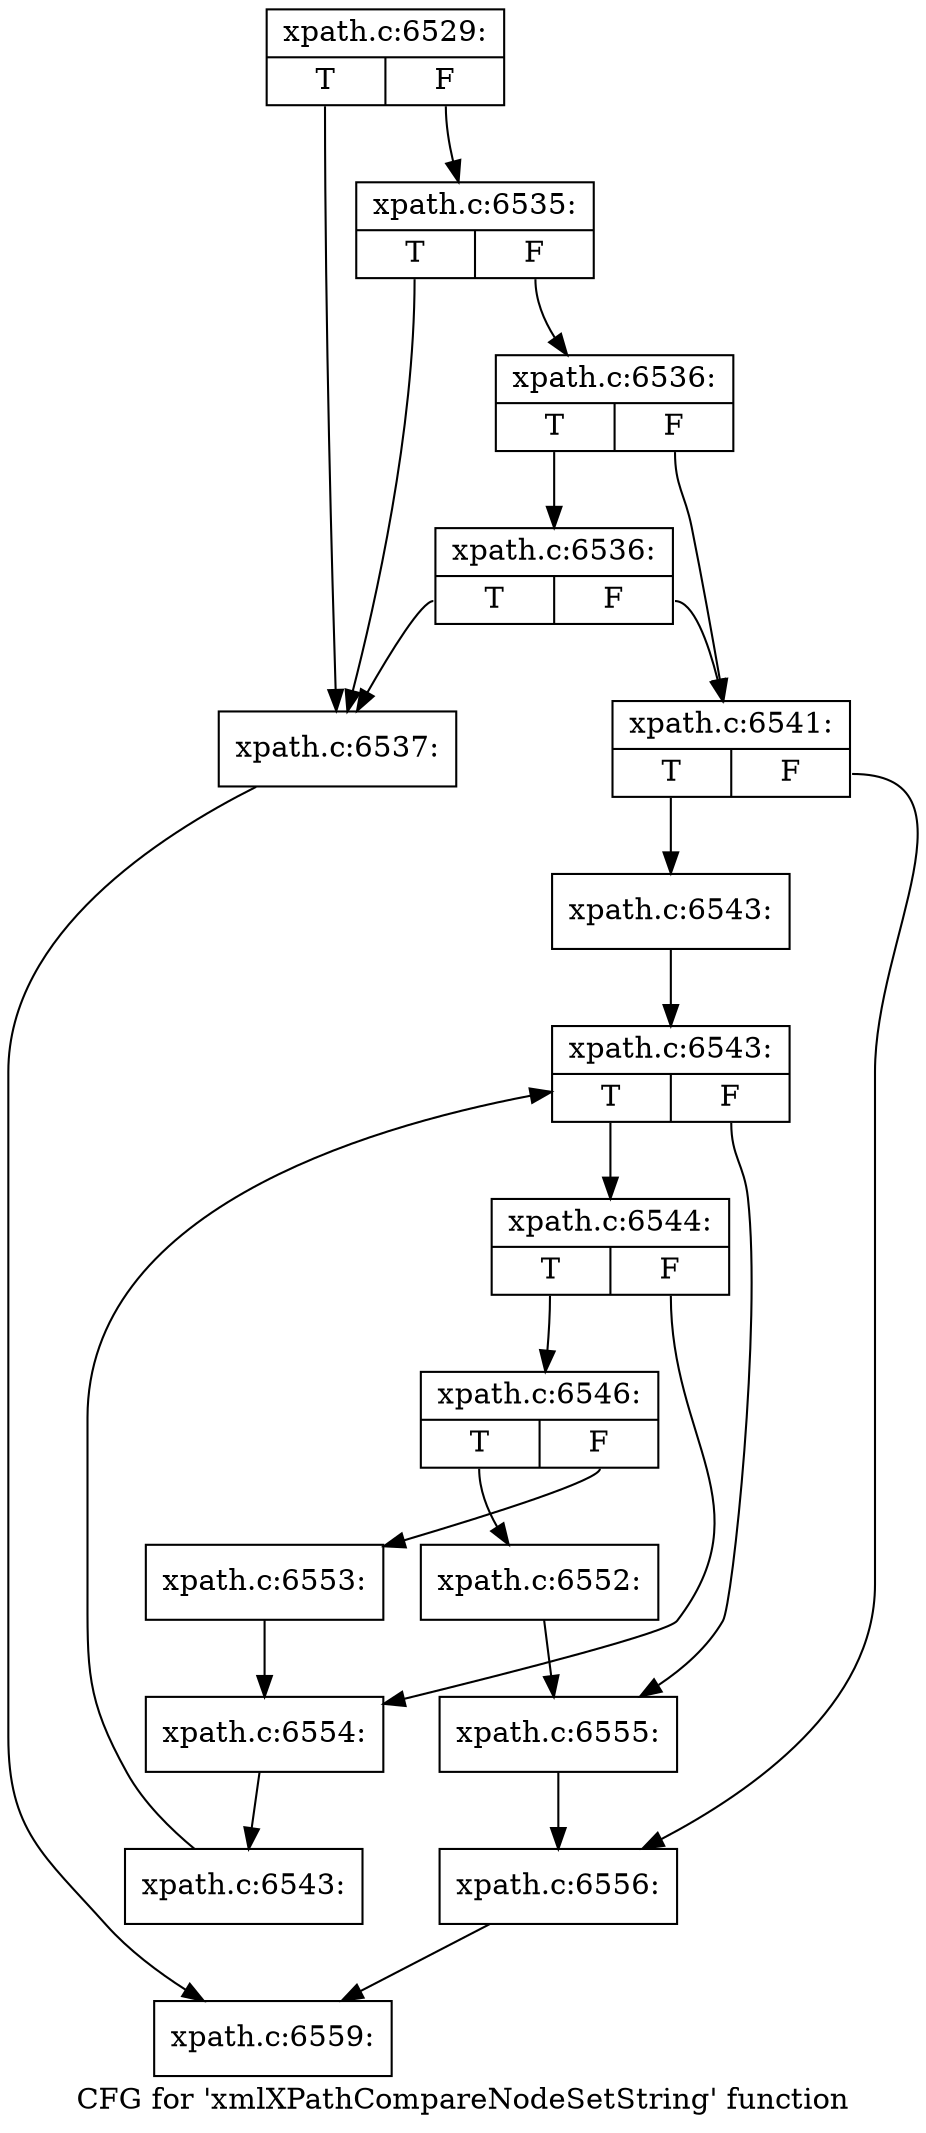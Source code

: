 digraph "CFG for 'xmlXPathCompareNodeSetString' function" {
	label="CFG for 'xmlXPathCompareNodeSetString' function";

	Node0x4e051d0 [shape=record,label="{xpath.c:6529:|{<s0>T|<s1>F}}"];
	Node0x4e051d0:s0 -> Node0x4a60c10;
	Node0x4e051d0:s1 -> Node0x4a60d30;
	Node0x4a60d30 [shape=record,label="{xpath.c:6535:|{<s0>T|<s1>F}}"];
	Node0x4a60d30:s0 -> Node0x4a60c10;
	Node0x4a60d30:s1 -> Node0x4a60cb0;
	Node0x4a60cb0 [shape=record,label="{xpath.c:6536:|{<s0>T|<s1>F}}"];
	Node0x4a60cb0:s0 -> Node0x4a61240;
	Node0x4a60cb0:s1 -> Node0x4a60c60;
	Node0x4a61240 [shape=record,label="{xpath.c:6536:|{<s0>T|<s1>F}}"];
	Node0x4a61240:s0 -> Node0x4a60c10;
	Node0x4a61240:s1 -> Node0x4a60c60;
	Node0x4a60c10 [shape=record,label="{xpath.c:6537:}"];
	Node0x4a60c10 -> Node0x4e0bcb0;
	Node0x4a60c60 [shape=record,label="{xpath.c:6541:|{<s0>T|<s1>F}}"];
	Node0x4a60c60:s0 -> Node0x4a624b0;
	Node0x4a60c60:s1 -> Node0x4a62500;
	Node0x4a624b0 [shape=record,label="{xpath.c:6543:}"];
	Node0x4a624b0 -> Node0x4a629f0;
	Node0x4a629f0 [shape=record,label="{xpath.c:6543:|{<s0>T|<s1>F}}"];
	Node0x4a629f0:s0 -> Node0x4a62c70;
	Node0x4a629f0:s1 -> Node0x4a62850;
	Node0x4a62c70 [shape=record,label="{xpath.c:6544:|{<s0>T|<s1>F}}"];
	Node0x4a62c70:s0 -> Node0x4a635a0;
	Node0x4a62c70:s1 -> Node0x4a635f0;
	Node0x4a635a0 [shape=record,label="{xpath.c:6546:|{<s0>T|<s1>F}}"];
	Node0x4a635a0:s0 -> Node0x4a64780;
	Node0x4a635a0:s1 -> Node0x4a647d0;
	Node0x4a64780 [shape=record,label="{xpath.c:6552:}"];
	Node0x4a64780 -> Node0x4a62850;
	Node0x4a647d0 [shape=record,label="{xpath.c:6553:}"];
	Node0x4a647d0 -> Node0x4a635f0;
	Node0x4a635f0 [shape=record,label="{xpath.c:6554:}"];
	Node0x4a635f0 -> Node0x4a62be0;
	Node0x4a62be0 [shape=record,label="{xpath.c:6543:}"];
	Node0x4a62be0 -> Node0x4a629f0;
	Node0x4a62850 [shape=record,label="{xpath.c:6555:}"];
	Node0x4a62850 -> Node0x4a62500;
	Node0x4a62500 [shape=record,label="{xpath.c:6556:}"];
	Node0x4a62500 -> Node0x4e0bcb0;
	Node0x4e0bcb0 [shape=record,label="{xpath.c:6559:}"];
}
